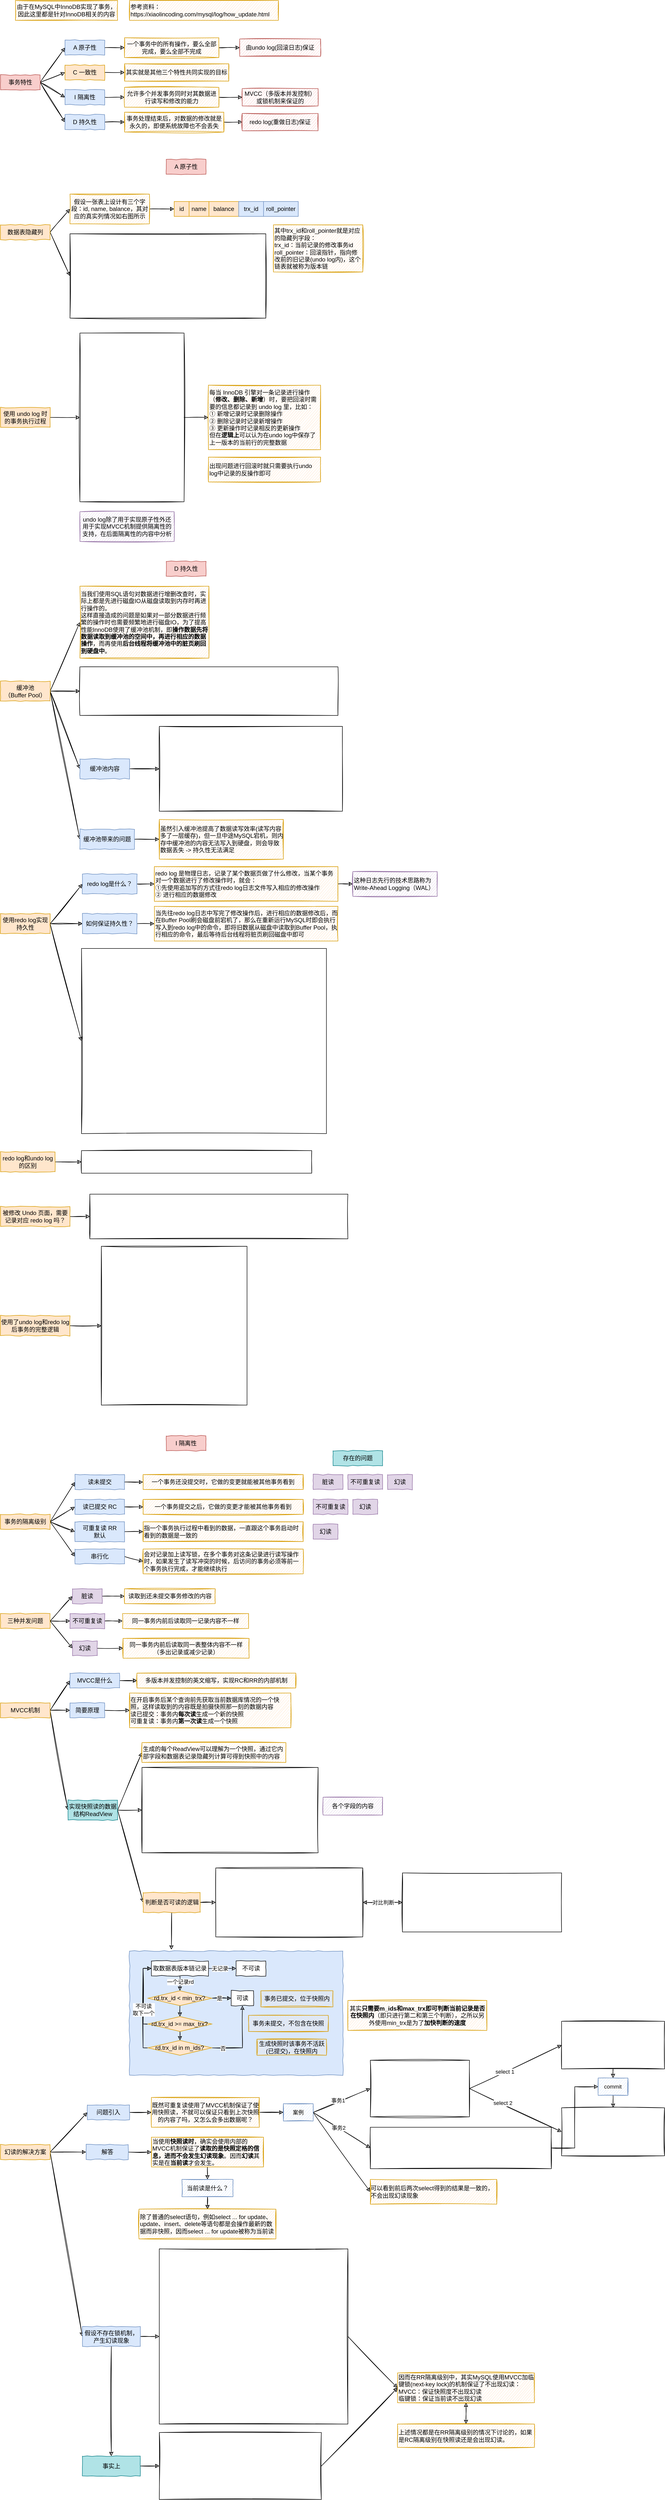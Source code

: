 <mxfile>
    <diagram id="OZX5I6ocR80fXDLgr1LG" name="第 1 页">
        <mxGraphModel dx="1161" dy="670" grid="1" gridSize="10" guides="1" tooltips="1" connect="1" arrows="1" fold="1" page="1" pageScale="1" pageWidth="827" pageHeight="1169" math="0" shadow="0">
            <root>
                <mxCell id="0"/>
                <mxCell id="1" parent="0"/>
                <mxCell id="164" value="" style="rounded=0;whiteSpace=wrap;html=1;comic=1;fillColor=#dae8fc;strokeColor=#6c8ebf;" parent="1" vertex="1">
                    <mxGeometry x="300" y="3960" width="430" height="250" as="geometry"/>
                </mxCell>
                <mxCell id="190" style="edgeStyle=orthogonalEdgeStyle;rounded=0;sketch=1;html=1;exitX=0;exitY=0.5;exitDx=0;exitDy=0;entryX=0;entryY=0.5;entryDx=0;entryDy=0;startArrow=none;startFill=0;" parent="1" source="186" target="165" edge="1">
                    <mxGeometry relative="1" as="geometry"/>
                </mxCell>
                <mxCell id="49" value="" style="shape=image;imageAspect=0;aspect=fixed;verticalLabelPosition=bottom;verticalAlign=top;comic=0;sketch=1;image=https://cdn.xiaolincoding.com/gh/xiaolincoder/mysql/how_update/%E7%89%88%E6%9C%AC%E9%93%BE.png;imageBorder=default;" parent="1" vertex="1">
                    <mxGeometry x="180" y="500" width="394.64" height="170" as="geometry"/>
                </mxCell>
                <mxCell id="8" style="edgeStyle=none;html=1;exitX=1;exitY=0.5;exitDx=0;exitDy=0;entryX=0;entryY=0.5;entryDx=0;entryDy=0;sketch=1;" parent="1" source="2" target="4" edge="1">
                    <mxGeometry relative="1" as="geometry"/>
                </mxCell>
                <mxCell id="9" style="edgeStyle=none;html=1;exitX=1;exitY=0.5;exitDx=0;exitDy=0;entryX=0;entryY=0.5;entryDx=0;entryDy=0;sketch=1;" parent="1" source="2" target="5" edge="1">
                    <mxGeometry relative="1" as="geometry"/>
                </mxCell>
                <mxCell id="10" style="edgeStyle=none;html=1;exitX=1;exitY=0.5;exitDx=0;exitDy=0;entryX=0;entryY=0.5;entryDx=0;entryDy=0;sketch=1;" parent="1" source="2" target="6" edge="1">
                    <mxGeometry relative="1" as="geometry"/>
                </mxCell>
                <mxCell id="11" style="edgeStyle=none;html=1;exitX=1;exitY=0.5;exitDx=0;exitDy=0;entryX=0;entryY=0.5;entryDx=0;entryDy=0;sketch=1;" parent="1" source="2" target="7" edge="1">
                    <mxGeometry relative="1" as="geometry"/>
                </mxCell>
                <mxCell id="2" value="事务特性" style="rounded=0;whiteSpace=wrap;html=1;comic=1;fillColor=#f8cecc;strokeColor=#b85450;" parent="1" vertex="1">
                    <mxGeometry x="40" y="180" width="80" height="30" as="geometry"/>
                </mxCell>
                <mxCell id="3" value="由于在MySQL中InnoDB实现了事务，因此这里都是针对InnoDB相关的内容" style="rounded=0;whiteSpace=wrap;html=1;comic=1;fillColor=#ffe6cc;strokeColor=#d79b00;sketch=1;" parent="1" vertex="1">
                    <mxGeometry x="70" y="30" width="206" height="40" as="geometry"/>
                </mxCell>
                <mxCell id="13" style="edgeStyle=none;html=1;exitX=1;exitY=0.5;exitDx=0;exitDy=0;entryX=0;entryY=0.5;entryDx=0;entryDy=0;sketch=1;" parent="1" source="4" target="12" edge="1">
                    <mxGeometry relative="1" as="geometry"/>
                </mxCell>
                <mxCell id="4" value="A 原子性" style="rounded=0;whiteSpace=wrap;html=1;comic=1;fillColor=#dae8fc;strokeColor=#6c8ebf;" parent="1" vertex="1">
                    <mxGeometry x="170" y="110" width="80" height="30" as="geometry"/>
                </mxCell>
                <mxCell id="17" style="edgeStyle=none;html=1;exitX=1;exitY=0.5;exitDx=0;exitDy=0;entryX=0;entryY=0.5;entryDx=0;entryDy=0;sketch=1;" parent="1" source="5" target="16" edge="1">
                    <mxGeometry relative="1" as="geometry"/>
                </mxCell>
                <mxCell id="5" value="C 一致性" style="rounded=0;whiteSpace=wrap;html=1;comic=1;fillColor=#ffe6cc;strokeColor=#d79b00;" parent="1" vertex="1">
                    <mxGeometry x="170" y="160" width="80" height="30" as="geometry"/>
                </mxCell>
                <mxCell id="19" style="edgeStyle=none;html=1;exitX=1;exitY=0.5;exitDx=0;exitDy=0;entryX=0;entryY=0.5;entryDx=0;entryDy=0;sketch=1;" parent="1" source="6" target="18" edge="1">
                    <mxGeometry relative="1" as="geometry"/>
                </mxCell>
                <mxCell id="6" value="I 隔离性" style="rounded=0;whiteSpace=wrap;html=1;comic=1;fillColor=#dae8fc;strokeColor=#6c8ebf;" parent="1" vertex="1">
                    <mxGeometry x="170" y="210" width="80" height="30" as="geometry"/>
                </mxCell>
                <mxCell id="23" style="edgeStyle=none;sketch=1;html=1;exitX=1;exitY=0.5;exitDx=0;exitDy=0;entryX=0;entryY=0.5;entryDx=0;entryDy=0;" parent="1" source="7" target="22" edge="1">
                    <mxGeometry relative="1" as="geometry"/>
                </mxCell>
                <mxCell id="7" value="D 持久性" style="rounded=0;whiteSpace=wrap;html=1;comic=1;fillColor=#dae8fc;strokeColor=#6c8ebf;" parent="1" vertex="1">
                    <mxGeometry x="170" y="260" width="80" height="30" as="geometry"/>
                </mxCell>
                <mxCell id="15" style="edgeStyle=none;html=1;exitX=1;exitY=0.5;exitDx=0;exitDy=0;entryX=0;entryY=0.5;entryDx=0;entryDy=0;sketch=1;" parent="1" source="12" target="14" edge="1">
                    <mxGeometry relative="1" as="geometry"/>
                </mxCell>
                <mxCell id="12" value="一个事务中的所有操作，要么全部完成，要么全部不完成" style="rounded=0;whiteSpace=wrap;html=1;comic=1;fillColor=#ffe6cc;strokeColor=#d79b00;sketch=1;" parent="1" vertex="1">
                    <mxGeometry x="290" y="105" width="190" height="40" as="geometry"/>
                </mxCell>
                <mxCell id="14" value="由undo log(回滚日志)保证" style="rounded=0;whiteSpace=wrap;html=1;comic=1;fillColor=#f8cecc;strokeColor=#b85450;sketch=1;" parent="1" vertex="1">
                    <mxGeometry x="522" y="107.5" width="163" height="35" as="geometry"/>
                </mxCell>
                <mxCell id="16" value="其实就是其他三个特性共同实现的目标" style="rounded=0;whiteSpace=wrap;html=1;comic=1;fillColor=#ffe6cc;strokeColor=#d79b00;sketch=1;" parent="1" vertex="1">
                    <mxGeometry x="290" y="157.5" width="210" height="35" as="geometry"/>
                </mxCell>
                <mxCell id="21" style="edgeStyle=none;sketch=1;html=1;exitX=1;exitY=0.5;exitDx=0;exitDy=0;entryX=0;entryY=0.5;entryDx=0;entryDy=0;" parent="1" source="18" target="20" edge="1">
                    <mxGeometry relative="1" as="geometry"/>
                </mxCell>
                <mxCell id="18" value="允许多个并发事务同时对其数据进行读写和修改的能力" style="rounded=0;whiteSpace=wrap;html=1;comic=1;fillColor=#ffe6cc;strokeColor=#d79b00;sketch=1;" parent="1" vertex="1">
                    <mxGeometry x="290" y="205" width="190" height="40" as="geometry"/>
                </mxCell>
                <mxCell id="20" value="MVCC（多版本并发控制） 或锁机制来保证的" style="rounded=0;whiteSpace=wrap;html=1;comic=1;fillColor=#f8cecc;strokeColor=#b85450;sketch=1;" parent="1" vertex="1">
                    <mxGeometry x="527" y="207.5" width="153" height="35" as="geometry"/>
                </mxCell>
                <mxCell id="25" style="edgeStyle=none;sketch=1;html=1;exitX=1;exitY=0.5;exitDx=0;exitDy=0;entryX=0;entryY=0.5;entryDx=0;entryDy=0;" parent="1" source="22" target="24" edge="1">
                    <mxGeometry relative="1" as="geometry"/>
                </mxCell>
                <mxCell id="22" value="事务处理结束后，对数据的修改就是永久的，即便系统故障也不会丢失" style="rounded=0;whiteSpace=wrap;html=1;comic=1;fillColor=#ffe6cc;strokeColor=#d79b00;sketch=1;" parent="1" vertex="1">
                    <mxGeometry x="290" y="255" width="200" height="40" as="geometry"/>
                </mxCell>
                <mxCell id="24" value="redo log(重做日志)保证" style="rounded=0;whiteSpace=wrap;html=1;comic=1;fillColor=#f8cecc;strokeColor=#b85450;sketch=1;" parent="1" vertex="1">
                    <mxGeometry x="527" y="257.5" width="153" height="35" as="geometry"/>
                </mxCell>
                <mxCell id="27" value="A 原子性" style="rounded=0;whiteSpace=wrap;html=1;comic=1;fillColor=#f8cecc;strokeColor=#b85450;" parent="1" vertex="1">
                    <mxGeometry x="374" y="350" width="80" height="30" as="geometry"/>
                </mxCell>
                <mxCell id="30" style="edgeStyle=none;sketch=1;html=1;exitX=1;exitY=0.5;exitDx=0;exitDy=0;entryX=0;entryY=0.5;entryDx=0;entryDy=0;" parent="1" source="28" target="29" edge="1">
                    <mxGeometry relative="1" as="geometry"/>
                </mxCell>
                <mxCell id="50" style="edgeStyle=none;sketch=1;html=1;exitX=1;exitY=0.5;exitDx=0;exitDy=0;entryX=0;entryY=0.5;entryDx=0;entryDy=0;" parent="1" source="28" target="49" edge="1">
                    <mxGeometry relative="1" as="geometry"/>
                </mxCell>
                <mxCell id="28" value="数据表隐藏列" style="rounded=0;whiteSpace=wrap;html=1;comic=1;fillColor=#ffe6cc;strokeColor=#d79b00;" parent="1" vertex="1">
                    <mxGeometry x="40" y="482" width="100" height="30" as="geometry"/>
                </mxCell>
                <mxCell id="37" style="edgeStyle=none;sketch=1;html=1;exitX=1;exitY=0.5;exitDx=0;exitDy=0;entryX=0;entryY=0.5;entryDx=0;entryDy=0;" parent="1" source="29" target="32" edge="1">
                    <mxGeometry relative="1" as="geometry"/>
                </mxCell>
                <mxCell id="29" value="假设一张表上设计有三个字段：id, name, balance，其对应的真实列情况如右图所示" style="rounded=0;whiteSpace=wrap;html=1;comic=1;fillColor=#ffe6cc;strokeColor=#d79b00;sketch=1;" parent="1" vertex="1">
                    <mxGeometry x="180" y="420" width="160" height="60" as="geometry"/>
                </mxCell>
                <mxCell id="38" value="其中trx_id和roll_pointer就是对应的隐藏列字段：&lt;br&gt;trx_id：当前记录的修改事务id&lt;br&gt;roll_pointer：回滚指针，指向修改前的旧记录(undo log内)，这个链表就被称为版本链" style="rounded=0;whiteSpace=wrap;html=1;comic=1;fillColor=#ffe6cc;strokeColor=#d79b00;sketch=1;align=left;" parent="1" vertex="1">
                    <mxGeometry x="590" y="482" width="180" height="95" as="geometry"/>
                </mxCell>
                <mxCell id="39" value="" style="group" parent="1" vertex="1" connectable="0">
                    <mxGeometry x="390" y="435" width="250" height="30" as="geometry"/>
                </mxCell>
                <mxCell id="31" value="" style="rounded=0;whiteSpace=wrap;html=1;comic=0;" parent="39" vertex="1">
                    <mxGeometry width="250" height="30" as="geometry"/>
                </mxCell>
                <mxCell id="32" value="id" style="rounded=0;whiteSpace=wrap;html=1;comic=0;fillColor=#ffe6cc;strokeColor=#d79b00;" parent="39" vertex="1">
                    <mxGeometry width="30" height="30" as="geometry"/>
                </mxCell>
                <mxCell id="33" value="name" style="rounded=0;whiteSpace=wrap;html=1;comic=0;fillColor=#ffe6cc;strokeColor=#d79b00;" parent="39" vertex="1">
                    <mxGeometry x="30" width="40" height="30" as="geometry"/>
                </mxCell>
                <mxCell id="34" value="balance" style="rounded=0;whiteSpace=wrap;html=1;comic=0;fillColor=#ffe6cc;strokeColor=#d79b00;" parent="39" vertex="1">
                    <mxGeometry x="70" width="60" height="30" as="geometry"/>
                </mxCell>
                <mxCell id="35" value="trx_id" style="rounded=0;whiteSpace=wrap;html=1;comic=0;fillColor=#dae8fc;strokeColor=#6c8ebf;" parent="39" vertex="1">
                    <mxGeometry x="130" width="50" height="30" as="geometry"/>
                </mxCell>
                <mxCell id="36" value="roll_pointer" style="rounded=0;whiteSpace=wrap;html=1;comic=0;fillColor=#dae8fc;strokeColor=#6c8ebf;" parent="39" vertex="1">
                    <mxGeometry x="180" width="70" height="30" as="geometry"/>
                </mxCell>
                <mxCell id="55" style="edgeStyle=none;sketch=1;html=1;exitX=1;exitY=0.5;exitDx=0;exitDy=0;entryX=0;entryY=0.5;entryDx=0;entryDy=0;" parent="1" source="47" target="54" edge="1">
                    <mxGeometry relative="1" as="geometry"/>
                </mxCell>
                <mxCell id="47" value="" style="shape=image;imageAspect=0;aspect=fixed;verticalLabelPosition=bottom;verticalAlign=top;comic=0;sketch=1;image=https://codereaper-image-bed.oss-cn-shenzhen.aliyuncs.com/img/image-20220721004758597.png;imageBorder=default;" parent="1" vertex="1">
                    <mxGeometry x="200" y="700" width="209.88" height="340" as="geometry"/>
                </mxCell>
                <mxCell id="52" style="edgeStyle=none;sketch=1;html=1;exitX=1;exitY=0.5;exitDx=0;exitDy=0;entryX=0;entryY=0.5;entryDx=0;entryDy=0;" parent="1" source="51" target="47" edge="1">
                    <mxGeometry relative="1" as="geometry"/>
                </mxCell>
                <mxCell id="51" value="使用 undo log 时的事务执行过程" style="rounded=0;whiteSpace=wrap;html=1;comic=1;fillColor=#ffe6cc;strokeColor=#d79b00;" parent="1" vertex="1">
                    <mxGeometry x="40" y="850" width="100" height="40" as="geometry"/>
                </mxCell>
                <mxCell id="53" value="参考资料：https://xiaolincoding.com/mysql/log/how_update.html" style="rounded=0;whiteSpace=wrap;html=1;comic=1;fillColor=#ffe6cc;strokeColor=#d79b00;sketch=1;align=left;" parent="1" vertex="1">
                    <mxGeometry x="300" y="30" width="300" height="40" as="geometry"/>
                </mxCell>
                <mxCell id="54" value="每当 InnoDB 引擎对一条记录进行操作（&lt;b&gt;修改、删除、新增&lt;/b&gt;）时，要把回滚时需要的信息都记录到 undo log 里，比如：&lt;br&gt;① 新增记录时记录删除操作&lt;br&gt;② 删除记录时记录新增操作&lt;br&gt;③ 更新操作时记录相反的更新操作&lt;br&gt;但在&lt;b&gt;逻辑上&lt;/b&gt;可以认为在undo log中保存了上一版本的当前行的完整数据" style="rounded=0;whiteSpace=wrap;html=1;comic=1;fillColor=#ffe6cc;strokeColor=#d79b00;sketch=1;align=left;" parent="1" vertex="1">
                    <mxGeometry x="459" y="805" width="226" height="130" as="geometry"/>
                </mxCell>
                <mxCell id="56" value="出现问题进行回滚时就只需要执行undo log中记录的反操作即可" style="rounded=0;whiteSpace=wrap;html=1;comic=1;fillColor=#ffe6cc;strokeColor=#d79b00;sketch=1;align=left;" parent="1" vertex="1">
                    <mxGeometry x="459" y="950" width="226" height="50" as="geometry"/>
                </mxCell>
                <mxCell id="57" value="undo log除了用于实现原子性外还用于实现MVCC机制提供隔离性的支持，在后面隔离性的内容中分析" style="rounded=0;whiteSpace=wrap;html=1;comic=1;fillColor=#e1d5e7;strokeColor=#9673a6;sketch=1;" parent="1" vertex="1">
                    <mxGeometry x="200" y="1060" width="190" height="60" as="geometry"/>
                </mxCell>
                <mxCell id="58" value="D 持久性" style="rounded=0;whiteSpace=wrap;html=1;comic=1;fillColor=#f8cecc;strokeColor=#b85450;" parent="1" vertex="1">
                    <mxGeometry x="374" y="1160" width="80" height="30" as="geometry"/>
                </mxCell>
                <mxCell id="61" style="edgeStyle=none;sketch=1;html=1;exitX=1;exitY=0.5;exitDx=0;exitDy=0;entryX=0;entryY=0.5;entryDx=0;entryDy=0;" parent="1" source="59" target="60" edge="1">
                    <mxGeometry relative="1" as="geometry"/>
                </mxCell>
                <mxCell id="63" style="edgeStyle=none;sketch=1;html=1;exitX=1;exitY=0.5;exitDx=0;exitDy=0;entryX=0;entryY=0.5;entryDx=0;entryDy=0;" parent="1" source="59" target="62" edge="1">
                    <mxGeometry relative="1" as="geometry"/>
                </mxCell>
                <mxCell id="66" style="edgeStyle=none;sketch=1;html=1;exitX=1;exitY=0.5;exitDx=0;exitDy=0;entryX=0;entryY=0.5;entryDx=0;entryDy=0;" parent="1" source="59" target="67" edge="1">
                    <mxGeometry relative="1" as="geometry">
                        <mxPoint x="200" y="1578" as="targetPoint"/>
                    </mxGeometry>
                </mxCell>
                <mxCell id="71" style="edgeStyle=none;sketch=1;html=1;exitX=1;exitY=0.5;exitDx=0;exitDy=0;entryX=0;entryY=0.5;entryDx=0;entryDy=0;" parent="1" source="59" target="70" edge="1">
                    <mxGeometry relative="1" as="geometry"/>
                </mxCell>
                <mxCell id="59" value="缓冲池&lt;br&gt;（Buffer Pool）" style="rounded=0;whiteSpace=wrap;html=1;comic=1;fillColor=#ffe6cc;strokeColor=#d79b00;" parent="1" vertex="1">
                    <mxGeometry x="40" y="1401.5" width="100" height="40" as="geometry"/>
                </mxCell>
                <mxCell id="60" value="当我们使用SQL语句对数据进行增删改查时，实际上都是先进行磁盘IO从磁盘读取到内存时再进行操作的。&lt;br&gt;这样直接造成的问题是如果对一部分数据进行频繁的操作时也需要频繁地进行磁盘IO，为了提高性能InnoDB使用了缓冲池机制，即&lt;b&gt;操作数据先将数据读取到缓冲池的空间中，再进行相应的数据操作&lt;/b&gt;，而再使用&lt;b&gt;后台线程将缓冲池中的脏页刷回到硬盘中&lt;/b&gt;。" style="rounded=0;whiteSpace=wrap;html=1;comic=1;fillColor=#ffe6cc;strokeColor=#d79b00;align=left;sketch=1;" parent="1" vertex="1">
                    <mxGeometry x="200" y="1210" width="260" height="145" as="geometry"/>
                </mxCell>
                <mxCell id="62" value="" style="shape=image;imageAspect=0;aspect=fixed;verticalLabelPosition=bottom;verticalAlign=top;comic=0;sketch=1;image=https://codereaper-image-bed.oss-cn-shenzhen.aliyuncs.com/img/image-20220721011044182.png;imageBorder=default;" parent="1" vertex="1">
                    <mxGeometry x="200" y="1372.5" width="520" height="98" as="geometry"/>
                </mxCell>
                <mxCell id="69" style="edgeStyle=none;sketch=1;html=1;exitX=1;exitY=0.5;exitDx=0;exitDy=0;entryX=0;entryY=0.5;entryDx=0;entryDy=0;" parent="1" source="67" target="68" edge="1">
                    <mxGeometry relative="1" as="geometry"/>
                </mxCell>
                <mxCell id="67" value="缓冲池内容" style="rounded=0;whiteSpace=wrap;html=1;comic=1;fillColor=#dae8fc;strokeColor=#6c8ebf;" parent="1" vertex="1">
                    <mxGeometry x="200" y="1558" width="100" height="40" as="geometry"/>
                </mxCell>
                <mxCell id="68" value="" style="shape=image;imageAspect=0;aspect=fixed;verticalLabelPosition=bottom;verticalAlign=top;comic=0;sketch=1;image=https://codereaper-image-bed.oss-cn-shenzhen.aliyuncs.com/img/image-20220721011521886.png;imageBorder=default;" parent="1" vertex="1">
                    <mxGeometry x="360" y="1492.5" width="368.96" height="171" as="geometry"/>
                </mxCell>
                <mxCell id="73" style="edgeStyle=none;sketch=1;html=1;exitX=1;exitY=0.5;exitDx=0;exitDy=0;entryX=0;entryY=0.5;entryDx=0;entryDy=0;" parent="1" source="70" target="72" edge="1">
                    <mxGeometry relative="1" as="geometry"/>
                </mxCell>
                <mxCell id="70" value="缓冲池带来的问题" style="rounded=0;whiteSpace=wrap;html=1;comic=1;fillColor=#dae8fc;strokeColor=#6c8ebf;" parent="1" vertex="1">
                    <mxGeometry x="200" y="1700" width="110" height="40" as="geometry"/>
                </mxCell>
                <mxCell id="72" value="虽然引入缓冲池提高了数据读写效率(读写内容多了一层缓存)，但一旦中途MySQL宕机，则内存中缓冲池的内容无法写入到硬盘，则会导致数据丢失 -&amp;gt; 持久性无法满足" style="rounded=0;whiteSpace=wrap;html=1;comic=1;fillColor=#ffe6cc;strokeColor=#d79b00;align=left;sketch=1;" parent="1" vertex="1">
                    <mxGeometry x="360" y="1680" width="250" height="80" as="geometry"/>
                </mxCell>
                <mxCell id="76" style="edgeStyle=none;sketch=1;html=1;exitX=1;exitY=0.5;exitDx=0;exitDy=0;entryX=0;entryY=0.5;entryDx=0;entryDy=0;" parent="1" source="74" target="75" edge="1">
                    <mxGeometry relative="1" as="geometry"/>
                </mxCell>
                <mxCell id="80" style="edgeStyle=none;sketch=1;html=1;exitX=1;exitY=0.5;exitDx=0;exitDy=0;entryX=0;entryY=0.5;entryDx=0;entryDy=0;" parent="1" source="74" target="79" edge="1">
                    <mxGeometry relative="1" as="geometry"/>
                </mxCell>
                <mxCell id="88" style="edgeStyle=none;sketch=1;html=1;exitX=1;exitY=0.5;exitDx=0;exitDy=0;entryX=0;entryY=0.5;entryDx=0;entryDy=0;" parent="1" source="74" target="86" edge="1">
                    <mxGeometry relative="1" as="geometry"/>
                </mxCell>
                <mxCell id="74" value="使用redo log实现持久性" style="rounded=0;whiteSpace=wrap;html=1;comic=1;fillColor=#ffe6cc;strokeColor=#d79b00;" parent="1" vertex="1">
                    <mxGeometry x="40" y="1870" width="100" height="40" as="geometry"/>
                </mxCell>
                <mxCell id="78" style="edgeStyle=none;sketch=1;html=1;exitX=1;exitY=0.5;exitDx=0;exitDy=0;entryX=0;entryY=0.5;entryDx=0;entryDy=0;" parent="1" source="75" target="77" edge="1">
                    <mxGeometry relative="1" as="geometry"/>
                </mxCell>
                <mxCell id="75" value="redo log是什么？" style="rounded=0;whiteSpace=wrap;html=1;comic=1;fillColor=#dae8fc;strokeColor=#6c8ebf;" parent="1" vertex="1">
                    <mxGeometry x="205" y="1790" width="110" height="40" as="geometry"/>
                </mxCell>
                <mxCell id="97" style="edgeStyle=none;sketch=1;html=1;exitX=1;exitY=0.5;exitDx=0;exitDy=0;entryX=0;entryY=0.5;entryDx=0;entryDy=0;" parent="1" source="77" target="96" edge="1">
                    <mxGeometry relative="1" as="geometry"/>
                </mxCell>
                <mxCell id="77" value="redo log 是物理日志，记录了某个数据页做了什么修改，当某个事务对一个数据进行了修改操作时，就会：&lt;br&gt;①先使用追加写的方式往redo log日志文件写入相应的修改操作&lt;br&gt;② 进行相应的数据修改" style="rounded=0;whiteSpace=wrap;html=1;comic=1;fillColor=#ffe6cc;strokeColor=#d79b00;sketch=1;align=left;" parent="1" vertex="1">
                    <mxGeometry x="350" y="1775" width="370" height="70" as="geometry"/>
                </mxCell>
                <mxCell id="82" style="edgeStyle=none;sketch=1;html=1;exitX=1;exitY=0.5;exitDx=0;exitDy=0;entryX=0;entryY=0.5;entryDx=0;entryDy=0;" parent="1" source="79" target="81" edge="1">
                    <mxGeometry relative="1" as="geometry"/>
                </mxCell>
                <mxCell id="79" value="如何保证持久性？" style="rounded=0;whiteSpace=wrap;html=1;comic=1;fillColor=#dae8fc;strokeColor=#6c8ebf;" parent="1" vertex="1">
                    <mxGeometry x="205" y="1870" width="110" height="40" as="geometry"/>
                </mxCell>
                <mxCell id="81" value="当先往redo log日志中写完了修改操作后，进行相应的数据修改后，而在Buffer Pool刷会磁盘前宕机了，那么在重新运行MySQL时即会执行写入到redo log中的命令，即将旧数据从磁盘中读取到Buffer Pool，执行相应的命令，最后等待后台线程将脏页刷回磁盘中即可" style="rounded=0;whiteSpace=wrap;html=1;comic=1;fillColor=#ffe6cc;strokeColor=#d79b00;sketch=1;align=left;" parent="1" vertex="1">
                    <mxGeometry x="350" y="1855" width="370" height="70" as="geometry"/>
                </mxCell>
                <mxCell id="86" value="" style="shape=image;imageAspect=0;aspect=fixed;verticalLabelPosition=bottom;verticalAlign=top;comic=0;sketch=1;image=https://codereaper-image-bed.oss-cn-shenzhen.aliyuncs.com/img/image-20220721012821093.png;imageBorder=default;" parent="1" vertex="1">
                    <mxGeometry x="203.23" y="1940" width="493.54" height="373" as="geometry"/>
                </mxCell>
                <mxCell id="92" style="edgeStyle=none;sketch=1;html=1;exitX=1;exitY=0.5;exitDx=0;exitDy=0;entryX=0;entryY=0.5;entryDx=0;entryDy=0;" parent="1" source="89" target="91" edge="1">
                    <mxGeometry relative="1" as="geometry"/>
                </mxCell>
                <mxCell id="89" value="redo log和undo log的区别" style="rounded=0;whiteSpace=wrap;html=1;comic=1;fillColor=#ffe6cc;strokeColor=#d79b00;" parent="1" vertex="1">
                    <mxGeometry x="40" y="2350" width="110" height="40" as="geometry"/>
                </mxCell>
                <mxCell id="91" value="" style="shape=image;imageAspect=0;aspect=fixed;verticalLabelPosition=bottom;verticalAlign=top;comic=0;sketch=1;image=https://codereaper-image-bed.oss-cn-shenzhen.aliyuncs.com/img/image-20220721013224116.png;imageBorder=default;" parent="1" vertex="1">
                    <mxGeometry x="203.23" y="2347.25" width="463.92" height="45.5" as="geometry"/>
                </mxCell>
                <mxCell id="95" style="edgeStyle=none;sketch=1;html=1;exitX=1;exitY=0.5;exitDx=0;exitDy=0;entryX=0;entryY=0.5;entryDx=0;entryDy=0;" parent="1" source="93" target="94" edge="1">
                    <mxGeometry relative="1" as="geometry"/>
                </mxCell>
                <mxCell id="93" value="被修改 Undo 页面，需要记录对应 redo log 吗？" style="rounded=0;whiteSpace=wrap;html=1;comic=1;fillColor=#ffe6cc;strokeColor=#d79b00;" parent="1" vertex="1">
                    <mxGeometry x="40" y="2460" width="140" height="40" as="geometry"/>
                </mxCell>
                <mxCell id="94" value="" style="shape=image;imageAspect=0;aspect=fixed;verticalLabelPosition=bottom;verticalAlign=top;comic=0;sketch=1;image=https://codereaper-image-bed.oss-cn-shenzhen.aliyuncs.com/img/image-20220721013447257.png;imageBorder=default;" parent="1" vertex="1">
                    <mxGeometry x="220" y="2435" width="520" height="90" as="geometry"/>
                </mxCell>
                <mxCell id="96" value="这种日志先行的技术思路称为Write-Ahead Logging（WAL）" style="rounded=0;whiteSpace=wrap;html=1;comic=1;fillColor=#e1d5e7;strokeColor=#9673a6;sketch=1;align=left;" parent="1" vertex="1">
                    <mxGeometry x="750" y="1785" width="170" height="50" as="geometry"/>
                </mxCell>
                <mxCell id="98" value="" style="shape=image;imageAspect=0;aspect=fixed;verticalLabelPosition=bottom;verticalAlign=top;comic=0;sketch=1;image=https://codereaper-image-bed.oss-cn-shenzhen.aliyuncs.com/img/image-20220721013740082.png;imageBorder=default;" parent="1" vertex="1">
                    <mxGeometry x="243.24" y="2540" width="293.53" height="320" as="geometry"/>
                </mxCell>
                <mxCell id="100" style="edgeStyle=none;sketch=1;html=1;exitX=1;exitY=0.5;exitDx=0;exitDy=0;entryX=0;entryY=0.5;entryDx=0;entryDy=0;" parent="1" source="99" target="98" edge="1">
                    <mxGeometry relative="1" as="geometry"/>
                </mxCell>
                <mxCell id="99" value="使用了undo log和redo log后事务的完整逻辑" style="rounded=0;whiteSpace=wrap;html=1;comic=1;fillColor=#ffe6cc;strokeColor=#d79b00;" parent="1" vertex="1">
                    <mxGeometry x="40" y="2680" width="140" height="40" as="geometry"/>
                </mxCell>
                <mxCell id="101" value="I 隔离性" style="rounded=0;whiteSpace=wrap;html=1;comic=1;fillColor=#f8cecc;strokeColor=#b85450;" parent="1" vertex="1">
                    <mxGeometry x="374" y="2922" width="80" height="30" as="geometry"/>
                </mxCell>
                <mxCell id="107" style="edgeStyle=none;sketch=1;html=1;exitX=1;exitY=0.5;exitDx=0;exitDy=0;entryX=0;entryY=0.5;entryDx=0;entryDy=0;" parent="1" source="102" target="103" edge="1">
                    <mxGeometry relative="1" as="geometry"/>
                </mxCell>
                <mxCell id="108" style="edgeStyle=none;sketch=1;html=1;exitX=1;exitY=0.5;exitDx=0;exitDy=0;entryX=0;entryY=0.5;entryDx=0;entryDy=0;" parent="1" source="102" target="104" edge="1">
                    <mxGeometry relative="1" as="geometry"/>
                </mxCell>
                <mxCell id="109" style="edgeStyle=none;sketch=1;html=1;exitX=1;exitY=0.5;exitDx=0;exitDy=0;entryX=0;entryY=0.5;entryDx=0;entryDy=0;" parent="1" source="102" target="105" edge="1">
                    <mxGeometry relative="1" as="geometry"/>
                </mxCell>
                <mxCell id="110" style="edgeStyle=none;sketch=1;html=1;exitX=1;exitY=0.5;exitDx=0;exitDy=0;entryX=0;entryY=0.5;entryDx=0;entryDy=0;" parent="1" source="102" target="106" edge="1">
                    <mxGeometry relative="1" as="geometry"/>
                </mxCell>
                <mxCell id="102" value="&lt;div&gt;事务的隔离级别&lt;/div&gt;" style="rounded=0;whiteSpace=wrap;html=1;comic=1;fillColor=#ffe6cc;strokeColor=#d79b00;" parent="1" vertex="1">
                    <mxGeometry x="40" y="3080" width="100" height="30" as="geometry"/>
                </mxCell>
                <mxCell id="112" style="edgeStyle=none;sketch=1;html=1;exitX=1;exitY=0.5;exitDx=0;exitDy=0;entryX=0;entryY=0.5;entryDx=0;entryDy=0;" parent="1" source="103" target="111" edge="1">
                    <mxGeometry relative="1" as="geometry"/>
                </mxCell>
                <mxCell id="103" value="&lt;div&gt;读未提交&lt;/div&gt;" style="rounded=0;whiteSpace=wrap;html=1;comic=1;fillColor=#dae8fc;strokeColor=#6c8ebf;" parent="1" vertex="1">
                    <mxGeometry x="190" y="3000" width="100" height="30" as="geometry"/>
                </mxCell>
                <mxCell id="114" style="edgeStyle=none;sketch=1;html=1;exitX=1;exitY=0.5;exitDx=0;exitDy=0;entryX=0;entryY=0.5;entryDx=0;entryDy=0;" parent="1" source="104" target="113" edge="1">
                    <mxGeometry relative="1" as="geometry"/>
                </mxCell>
                <mxCell id="104" value="&lt;div&gt;读已提交 RC&lt;/div&gt;" style="rounded=0;whiteSpace=wrap;html=1;comic=1;fillColor=#dae8fc;strokeColor=#6c8ebf;" parent="1" vertex="1">
                    <mxGeometry x="190" y="3050" width="100" height="30" as="geometry"/>
                </mxCell>
                <mxCell id="116" style="edgeStyle=none;sketch=1;html=1;exitX=1;exitY=0.5;exitDx=0;exitDy=0;entryX=0;entryY=0.5;entryDx=0;entryDy=0;" parent="1" source="105" target="115" edge="1">
                    <mxGeometry relative="1" as="geometry"/>
                </mxCell>
                <mxCell id="105" value="&lt;div&gt;可重复读 RR&lt;/div&gt;&lt;div&gt;默认&lt;/div&gt;" style="rounded=0;whiteSpace=wrap;html=1;comic=1;fillColor=#dae8fc;strokeColor=#6c8ebf;" parent="1" vertex="1">
                    <mxGeometry x="190" y="3095" width="100" height="40" as="geometry"/>
                </mxCell>
                <mxCell id="118" style="edgeStyle=none;sketch=1;html=1;exitX=1;exitY=0.5;exitDx=0;exitDy=0;entryX=0;entryY=0.5;entryDx=0;entryDy=0;" parent="1" source="106" target="117" edge="1">
                    <mxGeometry relative="1" as="geometry"/>
                </mxCell>
                <mxCell id="106" value="串行化" style="rounded=0;whiteSpace=wrap;html=1;comic=1;fillColor=#dae8fc;strokeColor=#6c8ebf;" parent="1" vertex="1">
                    <mxGeometry x="190" y="3150" width="100" height="30" as="geometry"/>
                </mxCell>
                <mxCell id="111" value="&lt;div&gt;一个事务还没提交时，它做的变更就能被其他事务看到&lt;/div&gt;" style="rounded=0;whiteSpace=wrap;html=1;comic=1;fillColor=#ffe6cc;strokeColor=#d79b00;sketch=1;" parent="1" vertex="1">
                    <mxGeometry x="327.32" y="3000" width="322.68" height="30" as="geometry"/>
                </mxCell>
                <mxCell id="113" value="&lt;div&gt;一个事务提交之后，它做的变更才能被其他事务看到&lt;/div&gt;" style="rounded=0;whiteSpace=wrap;html=1;comic=1;fillColor=#ffe6cc;strokeColor=#d79b00;sketch=1;" parent="1" vertex="1">
                    <mxGeometry x="327.32" y="3050" width="322.68" height="30" as="geometry"/>
                </mxCell>
                <mxCell id="115" value="&lt;div&gt;指一个事务执行过程中看到的数据，一直跟这个事务启动时看到的数据是一致的&lt;/div&gt;" style="rounded=0;whiteSpace=wrap;html=1;comic=1;fillColor=#ffe6cc;strokeColor=#d79b00;sketch=1;align=left;" parent="1" vertex="1">
                    <mxGeometry x="327.32" y="3095" width="322.68" height="40" as="geometry"/>
                </mxCell>
                <mxCell id="117" value="&lt;div&gt;会对记录加上读写锁，在多个事务对这条记录进行读写操作时，如果发生了读写冲突的时候，后访问的事务必须等前一个事务执行完成，才能继续执行&lt;/div&gt;" style="rounded=0;whiteSpace=wrap;html=1;comic=1;fillColor=#ffe6cc;strokeColor=#d79b00;sketch=1;align=left;" parent="1" vertex="1">
                    <mxGeometry x="327.32" y="3150" width="322.68" height="50" as="geometry"/>
                </mxCell>
                <mxCell id="119" value="&lt;div&gt;存在的问题&lt;/div&gt;" style="rounded=0;whiteSpace=wrap;html=1;comic=1;fillColor=#b0e3e6;strokeColor=#0e8088;" parent="1" vertex="1">
                    <mxGeometry x="710" y="2952" width="100" height="30" as="geometry"/>
                </mxCell>
                <mxCell id="120" value="&lt;div&gt;脏读&lt;/div&gt;" style="rounded=0;whiteSpace=wrap;html=1;comic=1;fillColor=#e1d5e7;strokeColor=#9673a6;" parent="1" vertex="1">
                    <mxGeometry x="670" y="3000" width="60" height="30" as="geometry"/>
                </mxCell>
                <mxCell id="121" value="&lt;div&gt;不可重复读&lt;/div&gt;" style="rounded=0;whiteSpace=wrap;html=1;comic=1;fillColor=#e1d5e7;strokeColor=#9673a6;" parent="1" vertex="1">
                    <mxGeometry x="740" y="3000" width="70" height="30" as="geometry"/>
                </mxCell>
                <mxCell id="122" value="&lt;div&gt;幻读&lt;/div&gt;" style="rounded=0;whiteSpace=wrap;html=1;comic=1;fillColor=#e1d5e7;strokeColor=#9673a6;" parent="1" vertex="1">
                    <mxGeometry x="820" y="3000" width="50" height="30" as="geometry"/>
                </mxCell>
                <mxCell id="124" value="&lt;div&gt;不可重复读&lt;/div&gt;" style="rounded=0;whiteSpace=wrap;html=1;comic=1;fillColor=#e1d5e7;strokeColor=#9673a6;" parent="1" vertex="1">
                    <mxGeometry x="670" y="3050" width="70" height="30" as="geometry"/>
                </mxCell>
                <mxCell id="125" value="&lt;div&gt;幻读&lt;/div&gt;" style="rounded=0;whiteSpace=wrap;html=1;comic=1;fillColor=#e1d5e7;strokeColor=#9673a6;" parent="1" vertex="1">
                    <mxGeometry x="750" y="3050" width="50" height="30" as="geometry"/>
                </mxCell>
                <mxCell id="126" value="&lt;div&gt;幻读&lt;/div&gt;" style="rounded=0;whiteSpace=wrap;html=1;comic=1;fillColor=#e1d5e7;strokeColor=#9673a6;" parent="1" vertex="1">
                    <mxGeometry x="670" y="3100" width="50" height="30" as="geometry"/>
                </mxCell>
                <mxCell id="131" style="edgeStyle=none;sketch=1;html=1;exitX=1;exitY=0.5;exitDx=0;exitDy=0;entryX=0;entryY=0.5;entryDx=0;entryDy=0;" parent="1" source="127" target="128" edge="1">
                    <mxGeometry relative="1" as="geometry"/>
                </mxCell>
                <mxCell id="132" style="edgeStyle=none;sketch=1;html=1;exitX=1;exitY=0.5;exitDx=0;exitDy=0;entryX=0;entryY=0.5;entryDx=0;entryDy=0;" parent="1" source="127" target="129" edge="1">
                    <mxGeometry relative="1" as="geometry"/>
                </mxCell>
                <mxCell id="133" style="edgeStyle=none;sketch=1;html=1;exitX=1;exitY=0.5;exitDx=0;exitDy=0;entryX=0;entryY=0.5;entryDx=0;entryDy=0;" parent="1" source="127" target="130" edge="1">
                    <mxGeometry relative="1" as="geometry"/>
                </mxCell>
                <mxCell id="127" value="&lt;div&gt;三种并发问题&lt;/div&gt;" style="rounded=0;whiteSpace=wrap;html=1;comic=1;fillColor=#ffe6cc;strokeColor=#d79b00;" parent="1" vertex="1">
                    <mxGeometry x="40" y="3280" width="100" height="30" as="geometry"/>
                </mxCell>
                <mxCell id="135" style="edgeStyle=none;sketch=1;html=1;exitX=1;exitY=0.5;exitDx=0;exitDy=0;entryX=0;entryY=0.5;entryDx=0;entryDy=0;" parent="1" source="128" target="134" edge="1">
                    <mxGeometry relative="1" as="geometry"/>
                </mxCell>
                <mxCell id="128" value="&lt;div&gt;脏读&lt;/div&gt;" style="rounded=0;whiteSpace=wrap;html=1;comic=1;fillColor=#e1d5e7;strokeColor=#9673a6;" parent="1" vertex="1">
                    <mxGeometry x="185" y="3230" width="60" height="30" as="geometry"/>
                </mxCell>
                <mxCell id="137" style="edgeStyle=none;sketch=1;html=1;exitX=1;exitY=0.5;exitDx=0;exitDy=0;entryX=0;entryY=0.5;entryDx=0;entryDy=0;" parent="1" source="129" target="136" edge="1">
                    <mxGeometry relative="1" as="geometry"/>
                </mxCell>
                <mxCell id="129" value="&lt;div&gt;不可重复读&lt;/div&gt;" style="rounded=0;whiteSpace=wrap;html=1;comic=1;fillColor=#e1d5e7;strokeColor=#9673a6;" parent="1" vertex="1">
                    <mxGeometry x="180" y="3280" width="70" height="30" as="geometry"/>
                </mxCell>
                <mxCell id="139" style="edgeStyle=none;sketch=1;html=1;exitX=1;exitY=0.5;exitDx=0;exitDy=0;entryX=0;entryY=0.5;entryDx=0;entryDy=0;" parent="1" source="130" target="138" edge="1">
                    <mxGeometry relative="1" as="geometry"/>
                </mxCell>
                <mxCell id="130" value="&lt;div&gt;幻读&lt;/div&gt;" style="rounded=0;whiteSpace=wrap;html=1;comic=1;fillColor=#e1d5e7;strokeColor=#9673a6;" parent="1" vertex="1">
                    <mxGeometry x="185" y="3335" width="50" height="30" as="geometry"/>
                </mxCell>
                <mxCell id="134" value="读取到还未提交事务修改的内容" style="rounded=0;whiteSpace=wrap;html=1;comic=1;fillColor=#ffe6cc;strokeColor=#d79b00;sketch=1;align=center;" parent="1" vertex="1">
                    <mxGeometry x="290" y="3230" width="182.68" height="30" as="geometry"/>
                </mxCell>
                <mxCell id="136" value="同一事务内前后读取同一记录内容不一样" style="rounded=0;whiteSpace=wrap;html=1;comic=1;fillColor=#ffe6cc;strokeColor=#d79b00;sketch=1;align=center;" parent="1" vertex="1">
                    <mxGeometry x="285.98" y="3280" width="254.02" height="30" as="geometry"/>
                </mxCell>
                <mxCell id="138" value="同一事务内前后读取同一表整体内容不一样&lt;br&gt;（多出记录或减少记录）" style="rounded=0;whiteSpace=wrap;html=1;comic=1;fillColor=#ffe6cc;strokeColor=#d79b00;sketch=1;align=center;" parent="1" vertex="1">
                    <mxGeometry x="286.99" y="3330" width="254.02" height="40" as="geometry"/>
                </mxCell>
                <mxCell id="144" style="edgeStyle=none;sketch=1;html=1;exitX=1;exitY=0.5;exitDx=0;exitDy=0;entryX=0;entryY=0.5;entryDx=0;entryDy=0;" parent="1" source="141" target="142" edge="1">
                    <mxGeometry relative="1" as="geometry"/>
                </mxCell>
                <mxCell id="147" style="edgeStyle=none;sketch=1;html=1;exitX=1;exitY=0.5;exitDx=0;exitDy=0;entryX=0;entryY=0.5;entryDx=0;entryDy=0;" parent="1" source="141" target="146" edge="1">
                    <mxGeometry relative="1" as="geometry"/>
                </mxCell>
                <mxCell id="151" style="edgeStyle=none;sketch=1;html=1;exitX=1;exitY=0.5;exitDx=0;exitDy=0;entryX=0;entryY=0.5;entryDx=0;entryDy=0;" parent="1" source="141" target="150" edge="1">
                    <mxGeometry relative="1" as="geometry"/>
                </mxCell>
                <mxCell id="141" value="&lt;div&gt;MVCC机制&lt;/div&gt;" style="rounded=0;whiteSpace=wrap;html=1;comic=1;fillColor=#ffe6cc;strokeColor=#d79b00;" parent="1" vertex="1">
                    <mxGeometry x="40" y="3460" width="100" height="30" as="geometry"/>
                </mxCell>
                <mxCell id="145" style="edgeStyle=none;sketch=1;html=1;exitX=1;exitY=0.5;exitDx=0;exitDy=0;entryX=0;entryY=0.5;entryDx=0;entryDy=0;" parent="1" source="142" target="143" edge="1">
                    <mxGeometry relative="1" as="geometry"/>
                </mxCell>
                <mxCell id="142" value="&lt;div&gt;MVCC是什么&lt;/div&gt;" style="rounded=0;whiteSpace=wrap;html=1;comic=1;fillColor=#dae8fc;strokeColor=#6c8ebf;" parent="1" vertex="1">
                    <mxGeometry x="180" y="3400" width="100" height="30" as="geometry"/>
                </mxCell>
                <mxCell id="143" value="&lt;div&gt;多版本并发控制的英文缩写，实现RC和RR的内部机制&lt;/div&gt;" style="rounded=0;whiteSpace=wrap;html=1;comic=1;fillColor=#ffe6cc;strokeColor=#d79b00;sketch=1;" parent="1" vertex="1">
                    <mxGeometry x="315" y="3400" width="320" height="30" as="geometry"/>
                </mxCell>
                <mxCell id="149" style="edgeStyle=none;sketch=1;html=1;exitX=1;exitY=0.5;exitDx=0;exitDy=0;entryX=0;entryY=0.5;entryDx=0;entryDy=0;" parent="1" source="146" target="148" edge="1">
                    <mxGeometry relative="1" as="geometry"/>
                </mxCell>
                <mxCell id="146" value="&lt;div&gt;简要原理&lt;/div&gt;" style="rounded=0;whiteSpace=wrap;html=1;comic=1;fillColor=#dae8fc;strokeColor=#6c8ebf;" parent="1" vertex="1">
                    <mxGeometry x="180" y="3460" width="70" height="30" as="geometry"/>
                </mxCell>
                <mxCell id="148" value="&lt;div&gt;在开启事务后某个查询前先获取当前数据库情况的一个快照，这样读取到的内容既是拍摄快照那一刻的数据内容&lt;/div&gt;&lt;div&gt;读已提交：事务内&lt;b&gt;每次读&lt;/b&gt;生成一个新的快照&lt;/div&gt;&lt;div&gt;可重复读：事务内&lt;b&gt;第一次读&lt;/b&gt;生成一个快照&lt;/div&gt;" style="rounded=0;whiteSpace=wrap;html=1;comic=1;fillColor=#ffe6cc;strokeColor=#d79b00;sketch=1;align=left;" parent="1" vertex="1">
                    <mxGeometry x="300" y="3440" width="325" height="70" as="geometry"/>
                </mxCell>
                <mxCell id="154" style="edgeStyle=none;sketch=1;html=1;exitX=1;exitY=0.5;exitDx=0;exitDy=0;entryX=0;entryY=0.5;entryDx=0;entryDy=0;" parent="1" source="150" target="153" edge="1">
                    <mxGeometry relative="1" as="geometry"/>
                </mxCell>
                <mxCell id="156" style="edgeStyle=none;sketch=1;html=1;exitX=1;exitY=0.5;exitDx=0;exitDy=0;entryX=0;entryY=0.5;entryDx=0;entryDy=0;" parent="1" source="150" target="155" edge="1">
                    <mxGeometry relative="1" as="geometry"/>
                </mxCell>
                <mxCell id="160" style="edgeStyle=none;sketch=1;html=1;exitX=1;exitY=0.5;exitDx=0;exitDy=0;entryX=0;entryY=0.5;entryDx=0;entryDy=0;" parent="1" source="150" target="159" edge="1">
                    <mxGeometry relative="1" as="geometry"/>
                </mxCell>
                <mxCell id="150" value="&lt;div&gt;实现快照读的数据结构&lt;span&gt;ReadView&lt;/span&gt;&lt;/div&gt;" style="rounded=0;whiteSpace=wrap;html=1;comic=1;fillColor=#b0e3e6;strokeColor=#0e8088;" parent="1" vertex="1">
                    <mxGeometry x="176" y="3656" width="100" height="40" as="geometry"/>
                </mxCell>
                <mxCell id="153" value="" style="shape=image;imageAspect=0;aspect=fixed;verticalLabelPosition=bottom;verticalAlign=top;comic=0;sketch=1;image=https://codereaper-image-bed.oss-cn-shenzhen.aliyuncs.com/img/image-20220721020515309.png;imageBorder=default;" parent="1" vertex="1">
                    <mxGeometry x="325.08" y="3590" width="354.92" height="172" as="geometry"/>
                </mxCell>
                <mxCell id="155" value="生成的每个ReadView可以理解为一个快照，通过它内部字段和数据表记录隐藏列计算可得到快照中的内容" style="rounded=0;whiteSpace=wrap;html=1;comic=1;fillColor=#ffe6cc;strokeColor=#d79b00;sketch=1;align=left;" parent="1" vertex="1">
                    <mxGeometry x="325.08" y="3540" width="290" height="40" as="geometry"/>
                </mxCell>
                <mxCell id="158" value="各个字段的内容" style="rounded=0;whiteSpace=wrap;html=1;comic=1;fillColor=#e1d5e7;strokeColor=#9673a6;sketch=1;align=center;" parent="1" vertex="1">
                    <mxGeometry x="690" y="3650" width="120" height="36" as="geometry"/>
                </mxCell>
                <mxCell id="163" style="edgeStyle=none;sketch=1;html=1;exitX=1;exitY=0.5;exitDx=0;exitDy=0;entryX=0;entryY=0.5;entryDx=0;entryDy=0;" parent="1" source="159" target="162" edge="1">
                    <mxGeometry relative="1" as="geometry"/>
                </mxCell>
                <mxCell id="172" style="edgeStyle=none;sketch=1;html=1;exitX=0.5;exitY=1;exitDx=0;exitDy=0;entryX=0.196;entryY=-0.012;entryDx=0;entryDy=0;startArrow=none;startFill=0;entryPerimeter=0;" parent="1" source="159" target="164" edge="1">
                    <mxGeometry relative="1" as="geometry"/>
                </mxCell>
                <mxCell id="159" value="&lt;div&gt;判断是否可读的逻辑&lt;/div&gt;" style="rounded=0;whiteSpace=wrap;html=1;comic=1;fillColor=#ffe6cc;strokeColor=#d79b00;" parent="1" vertex="1">
                    <mxGeometry x="327.54" y="3842" width="114.92" height="40" as="geometry"/>
                </mxCell>
                <mxCell id="170" style="edgeStyle=none;sketch=1;html=1;exitX=1;exitY=0.5;exitDx=0;exitDy=0;entryX=0;entryY=0.5;entryDx=0;entryDy=0;startArrow=classic;startFill=1;" parent="1" source="162" target="169" edge="1">
                    <mxGeometry relative="1" as="geometry"/>
                </mxCell>
                <mxCell id="171" value="对比判断" style="edgeLabel;html=1;align=center;verticalAlign=middle;resizable=0;points=[];" parent="170" vertex="1" connectable="0">
                    <mxGeometry x="-0.554" y="-4" relative="1" as="geometry">
                        <mxPoint x="23" y="-4" as="offset"/>
                    </mxGeometry>
                </mxCell>
                <mxCell id="162" value="" style="shape=image;imageAspect=0;aspect=fixed;verticalLabelPosition=bottom;verticalAlign=top;comic=0;sketch=1;image=https://codereaper-image-bed.oss-cn-shenzhen.aliyuncs.com/img/ReadView.drawio.png;imageBorder=default;" parent="1" vertex="1">
                    <mxGeometry x="473.78" y="3792.5" width="296.22" height="139" as="geometry"/>
                </mxCell>
                <mxCell id="167" style="edgeStyle=none;sketch=1;html=1;exitX=0.5;exitY=1;exitDx=0;exitDy=0;entryX=0.5;entryY=0;entryDx=0;entryDy=0;" parent="1" source="165" target="173" edge="1">
                    <mxGeometry relative="1" as="geometry">
                        <mxPoint x="401.54" y="4030" as="targetPoint"/>
                    </mxGeometry>
                </mxCell>
                <mxCell id="174" value="一个记录rd" style="edgeLabel;html=1;align=center;verticalAlign=middle;resizable=0;points=[];" parent="167" vertex="1" connectable="0">
                    <mxGeometry x="-0.561" relative="1" as="geometry">
                        <mxPoint y="5" as="offset"/>
                    </mxGeometry>
                </mxCell>
                <mxCell id="194" style="rounded=0;sketch=1;html=1;exitX=1;exitY=0.5;exitDx=0;exitDy=0;entryX=0;entryY=0.5;entryDx=0;entryDy=0;startArrow=none;startFill=0;" parent="1" source="165" target="193" edge="1">
                    <mxGeometry relative="1" as="geometry"/>
                </mxCell>
                <mxCell id="195" value="无记录" style="edgeLabel;html=1;align=center;verticalAlign=middle;resizable=0;points=[];" parent="194" vertex="1" connectable="0">
                    <mxGeometry x="-0.565" y="-1" relative="1" as="geometry">
                        <mxPoint x="11" y="-1" as="offset"/>
                    </mxGeometry>
                </mxCell>
                <mxCell id="165" value="&lt;div&gt;取数据表版本链记录&lt;/div&gt;" style="rounded=0;whiteSpace=wrap;html=1;comic=1;" parent="1" vertex="1">
                    <mxGeometry x="344.08" y="3980" width="114.92" height="30" as="geometry"/>
                </mxCell>
                <mxCell id="169" value="" style="shape=image;imageAspect=0;aspect=fixed;verticalLabelPosition=bottom;verticalAlign=top;comic=0;sketch=1;image=https://codereaper-image-bed.oss-cn-shenzhen.aliyuncs.com/img/f595d13450878acd04affa82731f76c5.png;imageBorder=default;" parent="1" vertex="1">
                    <mxGeometry x="850" y="3802.5" width="320.62" height="119" as="geometry"/>
                </mxCell>
                <mxCell id="176" style="edgeStyle=none;sketch=1;html=1;exitX=1;exitY=0.5;exitDx=0;exitDy=0;entryX=0;entryY=0.5;entryDx=0;entryDy=0;startArrow=none;startFill=0;" parent="1" source="173" target="175" edge="1">
                    <mxGeometry relative="1" as="geometry"/>
                </mxCell>
                <mxCell id="177" value="是" style="edgeLabel;html=1;align=center;verticalAlign=middle;resizable=0;points=[];" parent="176" vertex="1" connectable="0">
                    <mxGeometry x="-0.512" relative="1" as="geometry">
                        <mxPoint x="5" as="offset"/>
                    </mxGeometry>
                </mxCell>
                <mxCell id="181" style="edgeStyle=none;sketch=1;html=1;exitX=0.5;exitY=1;exitDx=0;exitDy=0;entryX=0.5;entryY=0;entryDx=0;entryDy=0;startArrow=none;startFill=0;" parent="1" source="173" target="180" edge="1">
                    <mxGeometry relative="1" as="geometry"/>
                </mxCell>
                <mxCell id="173" value="&lt;span&gt;rd.trx_id &amp;lt; min_trx?&lt;/span&gt;" style="rhombus;whiteSpace=wrap;html=1;comic=0;sketch=0;fillColor=#ffe6cc;strokeColor=#d79b00;" parent="1" vertex="1">
                    <mxGeometry x="337.31" y="4040" width="128.46" height="30" as="geometry"/>
                </mxCell>
                <mxCell id="175" value="&lt;div&gt;可读&lt;/div&gt;" style="rounded=0;whiteSpace=wrap;html=1;comic=1;" parent="1" vertex="1">
                    <mxGeometry x="505" y="4040" width="45" height="30" as="geometry"/>
                </mxCell>
                <mxCell id="179" value="事务已提交，位于快照内" style="rounded=0;whiteSpace=wrap;html=1;comic=1;fillColor=#ffe6cc;strokeColor=#d79b00;sketch=1;align=center;" parent="1" vertex="1">
                    <mxGeometry x="564.64" y="4040" width="145.36" height="32.5" as="geometry"/>
                </mxCell>
                <mxCell id="183" style="edgeStyle=orthogonalEdgeStyle;sketch=1;html=1;exitX=0;exitY=0.5;exitDx=0;exitDy=0;entryX=0;entryY=0.5;entryDx=0;entryDy=0;startArrow=none;startFill=0;rounded=0;" parent="1" source="180" target="165" edge="1">
                    <mxGeometry relative="1" as="geometry"/>
                </mxCell>
                <mxCell id="184" value="不可读&lt;br&gt;取下一个" style="edgeLabel;html=1;align=center;verticalAlign=middle;resizable=0;points=[];" parent="183" vertex="1" connectable="0">
                    <mxGeometry x="-0.552" y="1" relative="1" as="geometry">
                        <mxPoint x="1" y="-8" as="offset"/>
                    </mxGeometry>
                </mxCell>
                <mxCell id="187" style="rounded=0;sketch=1;html=1;exitX=0.5;exitY=1;exitDx=0;exitDy=0;entryX=0.5;entryY=0;entryDx=0;entryDy=0;startArrow=none;startFill=0;" parent="1" source="180" target="186" edge="1">
                    <mxGeometry relative="1" as="geometry"/>
                </mxCell>
                <mxCell id="180" value="&lt;span&gt;rd.trx_id &amp;gt;= max_trx?&lt;/span&gt;" style="rhombus;whiteSpace=wrap;html=1;comic=0;sketch=0;fillColor=#ffe6cc;strokeColor=#d79b00;" parent="1" vertex="1">
                    <mxGeometry x="337.31" y="4092" width="128.46" height="30" as="geometry"/>
                </mxCell>
                <mxCell id="185" value="事务未提交，不包含在快照" style="rounded=0;whiteSpace=wrap;html=1;comic=1;fillColor=#ffe6cc;strokeColor=#d79b00;sketch=1;align=center;" parent="1" vertex="1">
                    <mxGeometry x="540" y="4089.5" width="160.36" height="32.5" as="geometry"/>
                </mxCell>
                <mxCell id="188" style="edgeStyle=orthogonalEdgeStyle;rounded=0;sketch=1;html=1;exitX=1;exitY=0.5;exitDx=0;exitDy=0;entryX=0.5;entryY=1;entryDx=0;entryDy=0;startArrow=none;startFill=0;" parent="1" source="186" target="175" edge="1">
                    <mxGeometry relative="1" as="geometry"/>
                </mxCell>
                <mxCell id="189" value="否" style="edgeLabel;html=1;align=center;verticalAlign=middle;resizable=0;points=[];" parent="188" vertex="1" connectable="0">
                    <mxGeometry x="-0.699" y="-1" relative="1" as="geometry">
                        <mxPoint as="offset"/>
                    </mxGeometry>
                </mxCell>
                <mxCell id="186" value="&lt;span&gt;rd.trx_id in m_ids?&lt;/span&gt;" style="rhombus;whiteSpace=wrap;html=1;comic=0;sketch=0;fillColor=#ffe6cc;strokeColor=#d79b00;" parent="1" vertex="1">
                    <mxGeometry x="337.31" y="4140" width="128.46" height="30" as="geometry"/>
                </mxCell>
                <mxCell id="191" value="生成快照时该事务不活跃(已提交)，在快照内" style="rounded=0;whiteSpace=wrap;html=1;comic=1;fillColor=#ffe6cc;strokeColor=#d79b00;sketch=1;align=center;" parent="1" vertex="1">
                    <mxGeometry x="556.77" y="4137.5" width="140" height="32.5" as="geometry"/>
                </mxCell>
                <mxCell id="192" value="其实&lt;b&gt;只需要m_ids和max_trx即可判断当前记录是否在快照内&lt;/b&gt;（即只进行第二和第三个判断），之所以另外使用min_trx是为了&lt;b&gt;加快判断的速度&lt;/b&gt;" style="rounded=0;whiteSpace=wrap;html=1;comic=1;fillColor=#ffe6cc;strokeColor=#d79b00;sketch=1;align=center;" parent="1" vertex="1">
                    <mxGeometry x="740" y="4059.5" width="280" height="60.5" as="geometry"/>
                </mxCell>
                <mxCell id="193" value="&lt;div&gt;不可读&lt;/div&gt;" style="rounded=0;whiteSpace=wrap;html=1;comic=1;" parent="1" vertex="1">
                    <mxGeometry x="514.72" y="3980" width="59.92" height="30" as="geometry"/>
                </mxCell>
                <mxCell id="199" style="edgeStyle=none;html=1;exitX=1;exitY=0.5;exitDx=0;exitDy=0;entryX=0;entryY=0.5;entryDx=0;entryDy=0;sketch=1;" edge="1" parent="1" source="196" target="197">
                    <mxGeometry relative="1" as="geometry"/>
                </mxCell>
                <mxCell id="227" style="edgeStyle=none;rounded=0;sketch=1;html=1;exitX=1;exitY=0.5;exitDx=0;exitDy=0;entryX=0;entryY=0.5;entryDx=0;entryDy=0;" edge="1" parent="1" source="196" target="226">
                    <mxGeometry relative="1" as="geometry"/>
                </mxCell>
                <mxCell id="235" style="edgeStyle=none;rounded=0;sketch=1;html=1;exitX=1;exitY=0.5;exitDx=0;exitDy=0;entryX=0;entryY=0.5;entryDx=0;entryDy=0;" edge="1" parent="1" source="196" target="234">
                    <mxGeometry relative="1" as="geometry"/>
                </mxCell>
                <mxCell id="196" value="幻读的解决方案" style="rounded=0;whiteSpace=wrap;html=1;comic=1;fillColor=#ffe6cc;strokeColor=#d79b00;" vertex="1" parent="1">
                    <mxGeometry x="40" y="4350" width="100" height="30" as="geometry"/>
                </mxCell>
                <mxCell id="201" style="edgeStyle=none;sketch=1;html=1;exitX=1;exitY=0.5;exitDx=0;exitDy=0;entryX=0;entryY=0.5;entryDx=0;entryDy=0;" edge="1" parent="1" source="197" target="200">
                    <mxGeometry relative="1" as="geometry"/>
                </mxCell>
                <mxCell id="197" value="问题引入" style="rounded=0;whiteSpace=wrap;html=1;comic=1;fillColor=#dae8fc;strokeColor=#6c8ebf;" vertex="1" parent="1">
                    <mxGeometry x="215" y="4270" width="85" height="30" as="geometry"/>
                </mxCell>
                <mxCell id="203" style="edgeStyle=none;sketch=1;html=1;exitX=1;exitY=0.5;exitDx=0;exitDy=0;entryX=0;entryY=0.5;entryDx=0;entryDy=0;" edge="1" parent="1" source="200" target="205">
                    <mxGeometry relative="1" as="geometry">
                        <mxPoint x="625" y="4285" as="targetPoint"/>
                    </mxGeometry>
                </mxCell>
                <mxCell id="200" value="既然可重复读使用了MVCC机制保证了使用快照读，不就可以保证只看到上次快照的内容了吗，又怎么会多出数据呢？" style="rounded=0;whiteSpace=wrap;html=1;comic=1;fillColor=#ffe6cc;strokeColor=#d79b00;sketch=1;" vertex="1" parent="1">
                    <mxGeometry x="344.08" y="4255" width="217.5" height="60" as="geometry"/>
                </mxCell>
                <mxCell id="208" style="edgeStyle=none;sketch=1;html=1;exitX=1;exitY=0.5;exitDx=0;exitDy=0;entryX=0;entryY=0.5;entryDx=0;entryDy=0;" edge="1" parent="1" source="205" target="207">
                    <mxGeometry relative="1" as="geometry"/>
                </mxCell>
                <mxCell id="209" value="事务1" style="edgeLabel;html=1;align=center;verticalAlign=middle;resizable=0;points=[];" vertex="1" connectable="0" parent="208">
                    <mxGeometry x="-0.28" y="-4" relative="1" as="geometry">
                        <mxPoint x="7" y="-11" as="offset"/>
                    </mxGeometry>
                </mxCell>
                <mxCell id="211" style="edgeStyle=none;sketch=1;html=1;exitX=1;exitY=0.5;exitDx=0;exitDy=0;entryX=0;entryY=0.5;entryDx=0;entryDy=0;" edge="1" parent="1" source="205" target="210">
                    <mxGeometry relative="1" as="geometry"/>
                </mxCell>
                <mxCell id="212" value="事务2" style="edgeLabel;html=1;align=center;verticalAlign=middle;resizable=0;points=[];" vertex="1" connectable="0" parent="211">
                    <mxGeometry x="-0.257" relative="1" as="geometry">
                        <mxPoint x="8" y="4" as="offset"/>
                    </mxGeometry>
                </mxCell>
                <mxCell id="225" style="rounded=0;sketch=1;html=1;exitX=1;exitY=0.5;exitDx=0;exitDy=0;entryX=0;entryY=0.5;entryDx=0;entryDy=0;" edge="1" parent="1" source="205" target="224">
                    <mxGeometry relative="1" as="geometry"/>
                </mxCell>
                <mxCell id="205" value="&lt;span style=&quot;font-size: 11px ; background-color: rgb(255 , 255 , 255)&quot;&gt;案例&lt;/span&gt;" style="rounded=0;whiteSpace=wrap;html=1;comic=1;fillColor=#dae8fc;strokeColor=#6c8ebf;sketch=1;" vertex="1" parent="1">
                    <mxGeometry x="610" y="4267.5" width="60" height="35" as="geometry"/>
                </mxCell>
                <mxCell id="215" style="edgeStyle=none;sketch=1;html=1;exitX=1;exitY=0.5;exitDx=0;exitDy=0;entryX=0;entryY=0.5;entryDx=0;entryDy=0;" edge="1" parent="1" source="207" target="214">
                    <mxGeometry relative="1" as="geometry"/>
                </mxCell>
                <mxCell id="216" value="select 1" style="edgeLabel;html=1;align=center;verticalAlign=middle;resizable=0;points=[];" vertex="1" connectable="0" parent="215">
                    <mxGeometry x="-0.23" y="1" relative="1" as="geometry">
                        <mxPoint as="offset"/>
                    </mxGeometry>
                </mxCell>
                <mxCell id="221" style="edgeStyle=none;sketch=1;html=1;exitX=1;exitY=0.5;exitDx=0;exitDy=0;entryX=0;entryY=0.5;entryDx=0;entryDy=0;" edge="1" parent="1" source="207" target="220">
                    <mxGeometry relative="1" as="geometry"/>
                </mxCell>
                <mxCell id="222" value="select 2" style="edgeLabel;html=1;align=center;verticalAlign=middle;resizable=0;points=[];" vertex="1" connectable="0" parent="221">
                    <mxGeometry x="-0.415" y="-2" relative="1" as="geometry">
                        <mxPoint x="13" y="1" as="offset"/>
                    </mxGeometry>
                </mxCell>
                <mxCell id="207" value="" style="shape=image;imageAspect=0;aspect=fixed;verticalLabelPosition=bottom;verticalAlign=top;sketch=1;image=https://codereaper-image-bed.oss-cn-shenzhen.aliyuncs.com/img/image-20220721123131172.png;imageBorder=default;" vertex="1" parent="1">
                    <mxGeometry x="785.19" y="4180" width="199.76" height="114" as="geometry"/>
                </mxCell>
                <mxCell id="218" style="edgeStyle=orthogonalEdgeStyle;sketch=1;html=1;exitX=1;exitY=0.5;exitDx=0;exitDy=0;entryX=0;entryY=0.5;entryDx=0;entryDy=0;rounded=0;" edge="1" parent="1" source="210" target="217">
                    <mxGeometry relative="1" as="geometry">
                        <mxPoint x="1170.62" y="4352.52" as="sourcePoint"/>
                    </mxGeometry>
                </mxCell>
                <mxCell id="210" value="" style="shape=image;imageAspect=0;aspect=fixed;verticalLabelPosition=bottom;verticalAlign=top;sketch=1;image=https://codereaper-image-bed.oss-cn-shenzhen.aliyuncs.com/img/image-20220721123236205.png;imageBorder=default;" vertex="1" parent="1">
                    <mxGeometry x="785.19" y="4315" width="364.77" height="83.48" as="geometry"/>
                </mxCell>
                <mxCell id="219" style="edgeStyle=none;sketch=1;html=1;exitX=0.5;exitY=1;exitDx=0;exitDy=0;entryX=0.5;entryY=0;entryDx=0;entryDy=0;" edge="1" parent="1" source="214" target="217">
                    <mxGeometry relative="1" as="geometry"/>
                </mxCell>
                <mxCell id="214" value="" style="shape=image;imageAspect=0;aspect=fixed;verticalLabelPosition=bottom;verticalAlign=top;sketch=1;image=https://codereaper-image-bed.oss-cn-shenzhen.aliyuncs.com/img/image-20220721123334375.png;imageBorder=default;" vertex="1" parent="1">
                    <mxGeometry x="1170.62" y="4101.53" width="207.34" height="96" as="geometry"/>
                </mxCell>
                <mxCell id="223" style="edgeStyle=none;sketch=1;html=1;exitX=0.5;exitY=1;exitDx=0;exitDy=0;entryX=0.5;entryY=0;entryDx=0;entryDy=0;" edge="1" parent="1" source="217" target="220">
                    <mxGeometry relative="1" as="geometry"/>
                </mxCell>
                <mxCell id="217" value="&lt;span style=&quot;font-size: 11px ; background-color: rgb(255 , 255 , 255)&quot;&gt;commit&lt;/span&gt;" style="rounded=0;whiteSpace=wrap;html=1;comic=1;fillColor=#dae8fc;strokeColor=#6c8ebf;sketch=1;" vertex="1" parent="1">
                    <mxGeometry x="1244.29" y="4215.78" width="60" height="35" as="geometry"/>
                </mxCell>
                <mxCell id="220" value="" style="shape=image;imageAspect=0;aspect=fixed;verticalLabelPosition=bottom;verticalAlign=top;sketch=1;image=https://codereaper-image-bed.oss-cn-shenzhen.aliyuncs.com/img/image-20220721123502339.png;imageBorder=default;" vertex="1" parent="1">
                    <mxGeometry x="1170.66" y="4275.78" width="207.3" height="96.68" as="geometry"/>
                </mxCell>
                <mxCell id="224" value="&lt;div style=&quot;text-align: left&quot;&gt;&lt;span&gt;可以看到前后两次select得到的结果是一致的，不会出现幻读现象&lt;/span&gt;&lt;/div&gt;" style="rounded=0;whiteSpace=wrap;html=1;comic=1;fillColor=#ffe6cc;strokeColor=#d79b00;sketch=1;align=center;" vertex="1" parent="1">
                    <mxGeometry x="785.19" y="4420" width="254.81" height="50" as="geometry"/>
                </mxCell>
                <mxCell id="229" style="edgeStyle=none;rounded=0;sketch=1;html=1;exitX=1;exitY=0.5;exitDx=0;exitDy=0;entryX=0;entryY=0.5;entryDx=0;entryDy=0;" edge="1" parent="1" source="226" target="228">
                    <mxGeometry relative="1" as="geometry"/>
                </mxCell>
                <mxCell id="226" value="解答" style="rounded=0;whiteSpace=wrap;html=1;comic=1;fillColor=#dae8fc;strokeColor=#6c8ebf;" vertex="1" parent="1">
                    <mxGeometry x="212.5" y="4350" width="85" height="30" as="geometry"/>
                </mxCell>
                <mxCell id="231" style="edgeStyle=none;rounded=0;sketch=1;html=1;exitX=0.5;exitY=1;exitDx=0;exitDy=0;entryX=0.5;entryY=0;entryDx=0;entryDy=0;" edge="1" parent="1" source="228" target="230">
                    <mxGeometry relative="1" as="geometry"/>
                </mxCell>
                <mxCell id="228" value="当使用&lt;b&gt;快照读时&lt;/b&gt;，确实会使用内部的MVCC机制保证了&lt;b&gt;读取的是快照定格的信息，进而不会发生幻读现象&lt;/b&gt;。因而&lt;b&gt;幻读&lt;/b&gt;其实是在&lt;b&gt;当前读&lt;/b&gt;才会发生。" style="rounded=0;whiteSpace=wrap;html=1;comic=1;fillColor=#ffe6cc;strokeColor=#d79b00;sketch=1;align=left;" vertex="1" parent="1">
                    <mxGeometry x="344.08" y="4335" width="225.92" height="60" as="geometry"/>
                </mxCell>
                <mxCell id="233" style="edgeStyle=none;rounded=0;sketch=1;html=1;exitX=0.5;exitY=1;exitDx=0;exitDy=0;entryX=0.5;entryY=0;entryDx=0;entryDy=0;" edge="1" parent="1" source="230" target="232">
                    <mxGeometry relative="1" as="geometry"/>
                </mxCell>
                <mxCell id="230" value="当前读是什么？" style="rounded=0;whiteSpace=wrap;html=1;comic=1;fillColor=#dae8fc;strokeColor=#6c8ebf;sketch=1;" vertex="1" parent="1">
                    <mxGeometry x="405.56" y="4420" width="102.96" height="35" as="geometry"/>
                </mxCell>
                <mxCell id="232" value="除了普通的select语句，例如select ... for update、update、insert、delete等语句都是会操作最新的数据而非快照，因而select ... for update被称为当前读" style="rounded=0;whiteSpace=wrap;html=1;comic=1;fillColor=#ffe6cc;strokeColor=#d79b00;sketch=1;align=left;" vertex="1" parent="1">
                    <mxGeometry x="319.08" y="4480" width="275.92" height="60" as="geometry"/>
                </mxCell>
                <mxCell id="237" style="edgeStyle=none;rounded=0;sketch=1;html=1;exitX=1;exitY=0.5;exitDx=0;exitDy=0;entryX=0;entryY=0.5;entryDx=0;entryDy=0;" edge="1" parent="1" source="234" target="236">
                    <mxGeometry relative="1" as="geometry"/>
                </mxCell>
                <mxCell id="239" style="edgeStyle=none;rounded=0;sketch=1;html=1;exitX=0.5;exitY=1;exitDx=0;exitDy=0;entryX=0.5;entryY=0;entryDx=0;entryDy=0;" edge="1" parent="1" source="234" target="238">
                    <mxGeometry relative="1" as="geometry"/>
                </mxCell>
                <mxCell id="234" value="假设不存在锁机制，产生幻读现象" style="rounded=0;whiteSpace=wrap;html=1;comic=1;fillColor=#dae8fc;strokeColor=#6c8ebf;" vertex="1" parent="1">
                    <mxGeometry x="205.0" y="4716.5" width="116.77" height="40" as="geometry"/>
                </mxCell>
                <mxCell id="245" style="edgeStyle=none;rounded=0;sketch=1;html=1;exitX=1;exitY=0.5;exitDx=0;exitDy=0;entryX=0;entryY=0.5;entryDx=0;entryDy=0;" edge="1" parent="1" source="236" target="243">
                    <mxGeometry relative="1" as="geometry"/>
                </mxCell>
                <mxCell id="236" value="" style="shape=image;imageAspect=0;aspect=fixed;verticalLabelPosition=bottom;verticalAlign=top;sketch=1;image=https://codereaper-image-bed.oss-cn-shenzhen.aliyuncs.com/img/1f872ff92b644b5f81cee2dd9188b199.png;imageBorder=default;" vertex="1" parent="1">
                    <mxGeometry x="359.96" y="4560" width="380.04" height="353" as="geometry"/>
                </mxCell>
                <mxCell id="242" style="edgeStyle=none;rounded=0;sketch=1;html=1;exitX=1;exitY=0.5;exitDx=0;exitDy=0;entryX=0;entryY=0.5;entryDx=0;entryDy=0;" edge="1" parent="1" source="238" target="241">
                    <mxGeometry relative="1" as="geometry"/>
                </mxCell>
                <mxCell id="238" value="事实上" style="rounded=0;whiteSpace=wrap;html=1;comic=1;fillColor=#b0e3e6;strokeColor=#0e8088;" vertex="1" parent="1">
                    <mxGeometry x="205.0" y="4977.5" width="116.77" height="40" as="geometry"/>
                </mxCell>
                <mxCell id="244" style="edgeStyle=none;rounded=0;sketch=1;html=1;exitX=1;exitY=0.5;exitDx=0;exitDy=0;entryX=0;entryY=0.5;entryDx=0;entryDy=0;" edge="1" parent="1" source="241" target="243">
                    <mxGeometry relative="1" as="geometry"/>
                </mxCell>
                <mxCell id="241" value="" style="shape=image;imageAspect=0;aspect=fixed;verticalLabelPosition=bottom;verticalAlign=top;sketch=1;image=https://codereaper-image-bed.oss-cn-shenzhen.aliyuncs.com/img/3af285a8e70f4d4198318057eb955520.png;imageBorder=default;" vertex="1" parent="1">
                    <mxGeometry x="360" y="4930" width="326.51" height="135" as="geometry"/>
                </mxCell>
                <mxCell id="247" style="edgeStyle=none;rounded=0;sketch=1;html=1;exitX=0.5;exitY=1;exitDx=0;exitDy=0;entryX=0.5;entryY=0;entryDx=0;entryDy=0;startArrow=classic;startFill=1;" edge="1" parent="1" source="243" target="246">
                    <mxGeometry relative="1" as="geometry"/>
                </mxCell>
                <mxCell id="243" value="因而在RR隔离级别中，其实MySQL使用MVCC加临键锁(next-key lock)的机制保证了不出现幻读：&lt;br&gt;MVCC：保证快照度不出现幻读&lt;br&gt;临键锁：保证当前读不出现幻读" style="rounded=0;whiteSpace=wrap;html=1;comic=1;fillColor=#ffe6cc;strokeColor=#d79b00;sketch=1;align=left;" vertex="1" parent="1">
                    <mxGeometry x="840" y="4810" width="275.92" height="60" as="geometry"/>
                </mxCell>
                <mxCell id="246" value="上述情况都是在RR隔离级别的情况下讨论的，如果是RC隔离级别在快照读还是会出现幻读。" style="rounded=0;whiteSpace=wrap;html=1;comic=1;fillColor=#ffe6cc;strokeColor=#d79b00;sketch=1;align=left;" vertex="1" parent="1">
                    <mxGeometry x="840" y="4913" width="275.92" height="47" as="geometry"/>
                </mxCell>
            </root>
        </mxGraphModel>
    </diagram>
</mxfile>